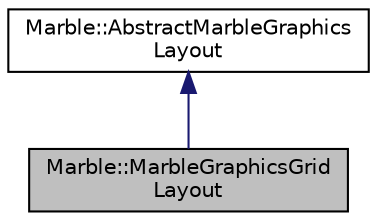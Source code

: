 digraph "Marble::MarbleGraphicsGridLayout"
{
  edge [fontname="Helvetica",fontsize="10",labelfontname="Helvetica",labelfontsize="10"];
  node [fontname="Helvetica",fontsize="10",shape=record];
  Node1 [label="Marble::MarbleGraphicsGrid\lLayout",height=0.2,width=0.4,color="black", fillcolor="grey75", style="filled" fontcolor="black"];
  Node2 -> Node1 [dir="back",color="midnightblue",fontsize="10",style="solid",fontname="Helvetica"];
  Node2 [label="Marble::AbstractMarbleGraphics\lLayout",height=0.2,width=0.4,color="black", fillcolor="white", style="filled",URL="$class_marble_1_1_abstract_marble_graphics_layout.html"];
}
